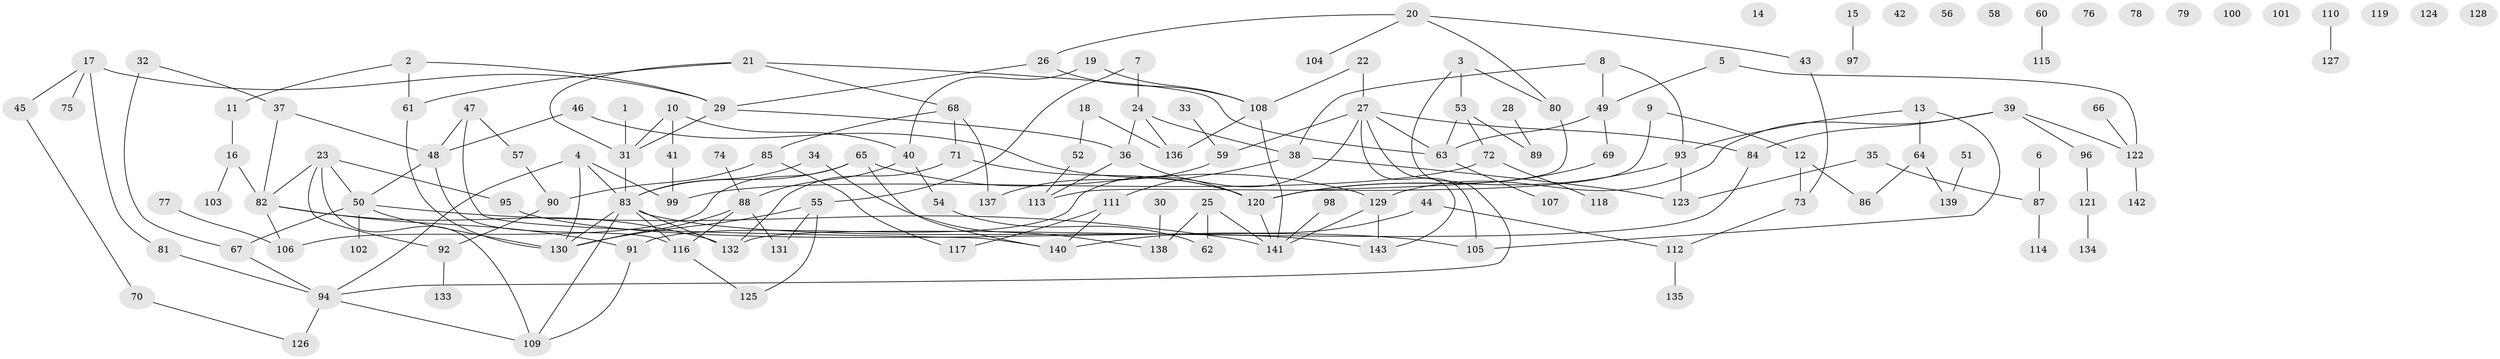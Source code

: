 // Generated by graph-tools (version 1.1) at 2025/39/03/09/25 04:39:23]
// undirected, 143 vertices, 185 edges
graph export_dot {
graph [start="1"]
  node [color=gray90,style=filled];
  1;
  2;
  3;
  4;
  5;
  6;
  7;
  8;
  9;
  10;
  11;
  12;
  13;
  14;
  15;
  16;
  17;
  18;
  19;
  20;
  21;
  22;
  23;
  24;
  25;
  26;
  27;
  28;
  29;
  30;
  31;
  32;
  33;
  34;
  35;
  36;
  37;
  38;
  39;
  40;
  41;
  42;
  43;
  44;
  45;
  46;
  47;
  48;
  49;
  50;
  51;
  52;
  53;
  54;
  55;
  56;
  57;
  58;
  59;
  60;
  61;
  62;
  63;
  64;
  65;
  66;
  67;
  68;
  69;
  70;
  71;
  72;
  73;
  74;
  75;
  76;
  77;
  78;
  79;
  80;
  81;
  82;
  83;
  84;
  85;
  86;
  87;
  88;
  89;
  90;
  91;
  92;
  93;
  94;
  95;
  96;
  97;
  98;
  99;
  100;
  101;
  102;
  103;
  104;
  105;
  106;
  107;
  108;
  109;
  110;
  111;
  112;
  113;
  114;
  115;
  116;
  117;
  118;
  119;
  120;
  121;
  122;
  123;
  124;
  125;
  126;
  127;
  128;
  129;
  130;
  131;
  132;
  133;
  134;
  135;
  136;
  137;
  138;
  139;
  140;
  141;
  142;
  143;
  1 -- 31;
  2 -- 11;
  2 -- 29;
  2 -- 61;
  3 -- 53;
  3 -- 80;
  3 -- 94;
  4 -- 83;
  4 -- 94;
  4 -- 99;
  4 -- 130;
  5 -- 49;
  5 -- 122;
  6 -- 87;
  7 -- 24;
  7 -- 55;
  8 -- 38;
  8 -- 49;
  8 -- 93;
  9 -- 12;
  9 -- 113;
  10 -- 31;
  10 -- 40;
  10 -- 41;
  11 -- 16;
  12 -- 73;
  12 -- 86;
  13 -- 64;
  13 -- 93;
  13 -- 105;
  15 -- 97;
  16 -- 82;
  16 -- 103;
  17 -- 29;
  17 -- 45;
  17 -- 75;
  17 -- 81;
  18 -- 52;
  18 -- 136;
  19 -- 40;
  19 -- 108;
  20 -- 26;
  20 -- 43;
  20 -- 80;
  20 -- 104;
  21 -- 31;
  21 -- 61;
  21 -- 63;
  21 -- 68;
  22 -- 27;
  22 -- 108;
  23 -- 50;
  23 -- 82;
  23 -- 92;
  23 -- 95;
  23 -- 109;
  24 -- 36;
  24 -- 38;
  24 -- 136;
  25 -- 62;
  25 -- 138;
  25 -- 141;
  26 -- 29;
  26 -- 108;
  27 -- 59;
  27 -- 63;
  27 -- 84;
  27 -- 91;
  27 -- 105;
  27 -- 143;
  28 -- 89;
  29 -- 31;
  29 -- 36;
  30 -- 138;
  31 -- 83;
  32 -- 37;
  32 -- 67;
  33 -- 59;
  34 -- 83;
  34 -- 138;
  35 -- 87;
  35 -- 123;
  36 -- 113;
  36 -- 120;
  37 -- 48;
  37 -- 82;
  38 -- 111;
  38 -- 123;
  39 -- 84;
  39 -- 96;
  39 -- 122;
  39 -- 129;
  40 -- 54;
  40 -- 88;
  41 -- 99;
  43 -- 73;
  44 -- 112;
  44 -- 140;
  45 -- 70;
  46 -- 48;
  46 -- 120;
  47 -- 48;
  47 -- 57;
  47 -- 140;
  48 -- 50;
  48 -- 116;
  49 -- 63;
  49 -- 69;
  50 -- 67;
  50 -- 102;
  50 -- 130;
  50 -- 141;
  51 -- 139;
  52 -- 113;
  53 -- 63;
  53 -- 72;
  53 -- 89;
  54 -- 62;
  55 -- 125;
  55 -- 130;
  55 -- 131;
  57 -- 90;
  59 -- 137;
  60 -- 115;
  61 -- 130;
  63 -- 107;
  64 -- 86;
  64 -- 139;
  65 -- 83;
  65 -- 106;
  65 -- 129;
  65 -- 140;
  66 -- 122;
  67 -- 94;
  68 -- 71;
  68 -- 85;
  68 -- 137;
  69 -- 120;
  70 -- 126;
  71 -- 120;
  71 -- 132;
  72 -- 99;
  72 -- 118;
  73 -- 112;
  74 -- 88;
  77 -- 106;
  80 -- 120;
  81 -- 94;
  82 -- 91;
  82 -- 106;
  82 -- 132;
  83 -- 109;
  83 -- 116;
  83 -- 130;
  83 -- 132;
  83 -- 143;
  84 -- 132;
  85 -- 90;
  85 -- 117;
  87 -- 114;
  88 -- 116;
  88 -- 130;
  88 -- 131;
  90 -- 92;
  91 -- 109;
  92 -- 133;
  93 -- 120;
  93 -- 123;
  94 -- 109;
  94 -- 126;
  95 -- 105;
  96 -- 121;
  98 -- 141;
  108 -- 136;
  108 -- 141;
  110 -- 127;
  111 -- 117;
  111 -- 140;
  112 -- 135;
  116 -- 125;
  120 -- 141;
  121 -- 134;
  122 -- 142;
  129 -- 141;
  129 -- 143;
}
